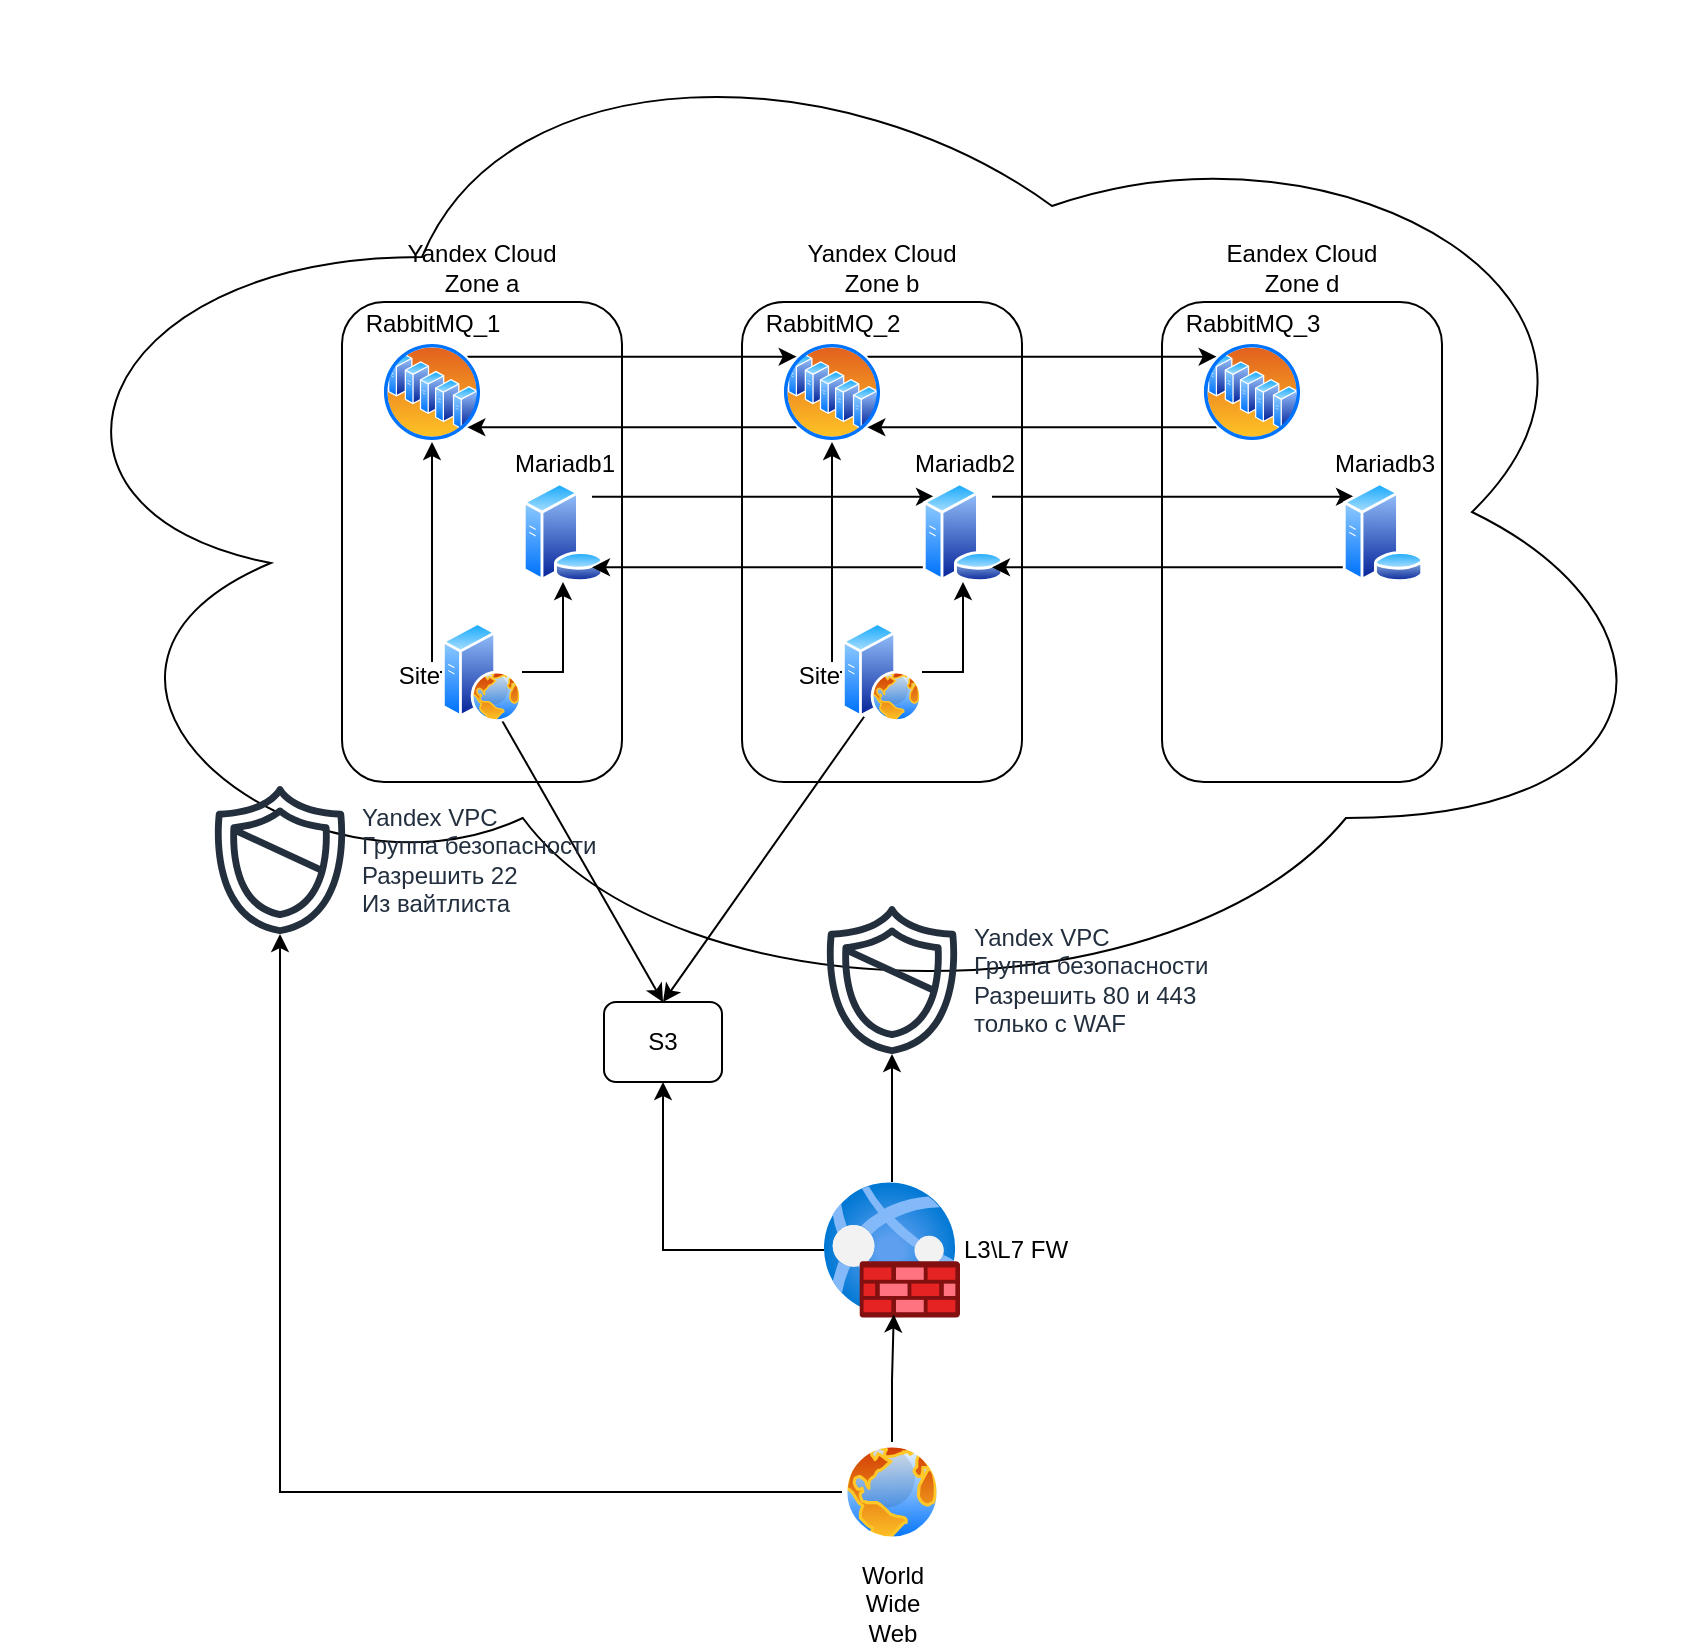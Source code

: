 <mxfile version="26.2.13">
  <diagram name="Page-1" id="VlWO9vf8GBHtBqB5PU-0">
    <mxGraphModel dx="1839" dy="1026" grid="1" gridSize="10" guides="1" tooltips="1" connect="1" arrows="1" fold="1" page="1" pageScale="1" pageWidth="850" pageHeight="1100" math="0" shadow="0">
      <root>
        <mxCell id="0" />
        <mxCell id="1" parent="0" />
        <mxCell id="oGJRKOSpeTlSGlVj1QDc-28" value="" style="ellipse;shape=cloud;whiteSpace=wrap;html=1;" vertex="1" parent="1">
          <mxGeometry x="10" y="100" width="840" height="510" as="geometry" />
        </mxCell>
        <mxCell id="oGJRKOSpeTlSGlVj1QDc-33" style="edgeStyle=orthogonalEdgeStyle;rounded=0;orthogonalLoop=1;jettySize=auto;html=1;exitX=0;exitY=0.5;exitDx=0;exitDy=0;" edge="1" parent="1" source="oGJRKOSpeTlSGlVj1QDc-1" target="oGJRKOSpeTlSGlVj1QDc-32">
          <mxGeometry relative="1" as="geometry" />
        </mxCell>
        <mxCell id="oGJRKOSpeTlSGlVj1QDc-1" value="&lt;div&gt;World&lt;/div&gt;&lt;div&gt;Wide&lt;/div&gt;&lt;div&gt;Web&lt;/div&gt;" style="image;aspect=fixed;perimeter=ellipsePerimeter;html=1;align=center;shadow=0;dashed=0;spacingTop=3;image=img/lib/active_directory/internet_globe.svg;" vertex="1" parent="1">
          <mxGeometry x="430" y="820" width="50" height="50" as="geometry" />
        </mxCell>
        <mxCell id="oGJRKOSpeTlSGlVj1QDc-30" style="edgeStyle=orthogonalEdgeStyle;rounded=0;orthogonalLoop=1;jettySize=auto;html=1;" edge="1" parent="1" source="oGJRKOSpeTlSGlVj1QDc-2" target="oGJRKOSpeTlSGlVj1QDc-29">
          <mxGeometry relative="1" as="geometry" />
        </mxCell>
        <mxCell id="oGJRKOSpeTlSGlVj1QDc-37" style="edgeStyle=orthogonalEdgeStyle;rounded=0;orthogonalLoop=1;jettySize=auto;html=1;entryX=0.5;entryY=1;entryDx=0;entryDy=0;" edge="1" parent="1" source="oGJRKOSpeTlSGlVj1QDc-2" target="oGJRKOSpeTlSGlVj1QDc-34">
          <mxGeometry relative="1" as="geometry" />
        </mxCell>
        <mxCell id="oGJRKOSpeTlSGlVj1QDc-2" value="L3\L7 FW" style="image;aspect=fixed;html=1;points=[];align=left;fontSize=12;image=img/lib/azure2/networking/Web_Application_Firewall_Policies_WAF.svg;labelPosition=right;verticalLabelPosition=middle;verticalAlign=middle;" vertex="1" parent="1">
          <mxGeometry x="421" y="690" width="68" height="68" as="geometry" />
        </mxCell>
        <mxCell id="oGJRKOSpeTlSGlVj1QDc-3" value="&lt;div&gt;Yandex Cloud&lt;/div&gt;&lt;div&gt;Zone a&lt;/div&gt;" style="rounded=1;whiteSpace=wrap;html=1;labelPosition=center;verticalLabelPosition=top;align=center;verticalAlign=bottom;" vertex="1" parent="1">
          <mxGeometry x="180" y="250" width="140" height="240" as="geometry" />
        </mxCell>
        <mxCell id="oGJRKOSpeTlSGlVj1QDc-4" value="&lt;div&gt;Yandex Cloud&lt;/div&gt;&lt;div&gt;Zone b&lt;/div&gt;" style="rounded=1;whiteSpace=wrap;html=1;labelPosition=center;verticalLabelPosition=top;align=center;verticalAlign=bottom;" vertex="1" parent="1">
          <mxGeometry x="380" y="250" width="140" height="240" as="geometry" />
        </mxCell>
        <mxCell id="oGJRKOSpeTlSGlVj1QDc-5" value="&lt;div&gt;Eandex Cloud&lt;/div&gt;&lt;div&gt;Zone d&lt;/div&gt;" style="rounded=1;whiteSpace=wrap;html=1;labelPosition=center;verticalLabelPosition=top;align=center;verticalAlign=bottom;" vertex="1" parent="1">
          <mxGeometry x="590" y="250" width="140" height="240" as="geometry" />
        </mxCell>
        <mxCell id="oGJRKOSpeTlSGlVj1QDc-11" style="edgeStyle=orthogonalEdgeStyle;rounded=0;orthogonalLoop=1;jettySize=auto;html=1;exitX=1;exitY=0;exitDx=0;exitDy=0;entryX=0;entryY=0;entryDx=0;entryDy=0;" edge="1" parent="1" source="oGJRKOSpeTlSGlVj1QDc-6" target="oGJRKOSpeTlSGlVj1QDc-7">
          <mxGeometry relative="1" as="geometry" />
        </mxCell>
        <mxCell id="oGJRKOSpeTlSGlVj1QDc-6" value="&lt;div&gt;RabbitMQ_1&lt;/div&gt;" style="image;aspect=fixed;perimeter=ellipsePerimeter;html=1;align=center;shadow=0;dashed=0;spacingTop=3;image=img/lib/active_directory/server_farm.svg;labelPosition=center;verticalLabelPosition=top;verticalAlign=bottom;" vertex="1" parent="1">
          <mxGeometry x="200" y="270" width="50" height="50" as="geometry" />
        </mxCell>
        <mxCell id="oGJRKOSpeTlSGlVj1QDc-9" style="edgeStyle=orthogonalEdgeStyle;rounded=0;orthogonalLoop=1;jettySize=auto;html=1;exitX=0;exitY=1;exitDx=0;exitDy=0;entryX=1;entryY=1;entryDx=0;entryDy=0;" edge="1" parent="1" source="oGJRKOSpeTlSGlVj1QDc-7" target="oGJRKOSpeTlSGlVj1QDc-6">
          <mxGeometry relative="1" as="geometry" />
        </mxCell>
        <mxCell id="oGJRKOSpeTlSGlVj1QDc-12" style="edgeStyle=orthogonalEdgeStyle;rounded=0;orthogonalLoop=1;jettySize=auto;html=1;exitX=1;exitY=0;exitDx=0;exitDy=0;entryX=0;entryY=0;entryDx=0;entryDy=0;" edge="1" parent="1" source="oGJRKOSpeTlSGlVj1QDc-7" target="oGJRKOSpeTlSGlVj1QDc-8">
          <mxGeometry relative="1" as="geometry" />
        </mxCell>
        <mxCell id="oGJRKOSpeTlSGlVj1QDc-7" value="&lt;div&gt;RabbitMQ_2&lt;/div&gt;" style="image;aspect=fixed;perimeter=ellipsePerimeter;html=1;align=center;shadow=0;dashed=0;spacingTop=3;image=img/lib/active_directory/server_farm.svg;labelPosition=center;verticalLabelPosition=top;verticalAlign=bottom;" vertex="1" parent="1">
          <mxGeometry x="400" y="270" width="50" height="50" as="geometry" />
        </mxCell>
        <mxCell id="oGJRKOSpeTlSGlVj1QDc-13" style="edgeStyle=orthogonalEdgeStyle;rounded=0;orthogonalLoop=1;jettySize=auto;html=1;exitX=0;exitY=1;exitDx=0;exitDy=0;entryX=1;entryY=1;entryDx=0;entryDy=0;" edge="1" parent="1" source="oGJRKOSpeTlSGlVj1QDc-8" target="oGJRKOSpeTlSGlVj1QDc-7">
          <mxGeometry relative="1" as="geometry" />
        </mxCell>
        <mxCell id="oGJRKOSpeTlSGlVj1QDc-8" value="&lt;div&gt;RabbitMQ_3&lt;/div&gt;" style="image;aspect=fixed;perimeter=ellipsePerimeter;html=1;align=center;shadow=0;dashed=0;spacingTop=3;image=img/lib/active_directory/server_farm.svg;labelPosition=center;verticalLabelPosition=top;verticalAlign=bottom;" vertex="1" parent="1">
          <mxGeometry x="610" y="270" width="50" height="50" as="geometry" />
        </mxCell>
        <mxCell id="oGJRKOSpeTlSGlVj1QDc-17" style="edgeStyle=orthogonalEdgeStyle;rounded=0;orthogonalLoop=1;jettySize=auto;html=1;exitX=1;exitY=0;exitDx=0;exitDy=0;entryX=0;entryY=0;entryDx=0;entryDy=0;" edge="1" parent="1" source="oGJRKOSpeTlSGlVj1QDc-14" target="oGJRKOSpeTlSGlVj1QDc-15">
          <mxGeometry relative="1" as="geometry" />
        </mxCell>
        <mxCell id="oGJRKOSpeTlSGlVj1QDc-14" value="&lt;div&gt;Mariadb1&lt;/div&gt;" style="image;aspect=fixed;perimeter=ellipsePerimeter;html=1;align=center;shadow=0;dashed=0;spacingTop=3;image=img/lib/active_directory/database_server.svg;labelPosition=center;verticalLabelPosition=top;verticalAlign=bottom;" vertex="1" parent="1">
          <mxGeometry x="270" y="340" width="41" height="50" as="geometry" />
        </mxCell>
        <mxCell id="oGJRKOSpeTlSGlVj1QDc-18" style="edgeStyle=orthogonalEdgeStyle;rounded=0;orthogonalLoop=1;jettySize=auto;html=1;exitX=1;exitY=0;exitDx=0;exitDy=0;entryX=0;entryY=0;entryDx=0;entryDy=0;" edge="1" parent="1" source="oGJRKOSpeTlSGlVj1QDc-15" target="oGJRKOSpeTlSGlVj1QDc-16">
          <mxGeometry relative="1" as="geometry" />
        </mxCell>
        <mxCell id="oGJRKOSpeTlSGlVj1QDc-20" style="edgeStyle=orthogonalEdgeStyle;rounded=0;orthogonalLoop=1;jettySize=auto;html=1;exitX=0;exitY=1;exitDx=0;exitDy=0;entryX=1;entryY=1;entryDx=0;entryDy=0;" edge="1" parent="1" source="oGJRKOSpeTlSGlVj1QDc-15" target="oGJRKOSpeTlSGlVj1QDc-14">
          <mxGeometry relative="1" as="geometry" />
        </mxCell>
        <mxCell id="oGJRKOSpeTlSGlVj1QDc-15" value="Mariadb2" style="image;aspect=fixed;perimeter=ellipsePerimeter;html=1;align=center;shadow=0;dashed=0;spacingTop=3;image=img/lib/active_directory/database_server.svg;labelPosition=center;verticalLabelPosition=top;verticalAlign=bottom;" vertex="1" parent="1">
          <mxGeometry x="470" y="340" width="41" height="50" as="geometry" />
        </mxCell>
        <mxCell id="oGJRKOSpeTlSGlVj1QDc-19" style="edgeStyle=orthogonalEdgeStyle;rounded=0;orthogonalLoop=1;jettySize=auto;html=1;exitX=0;exitY=1;exitDx=0;exitDy=0;entryX=1;entryY=1;entryDx=0;entryDy=0;" edge="1" parent="1" source="oGJRKOSpeTlSGlVj1QDc-16" target="oGJRKOSpeTlSGlVj1QDc-15">
          <mxGeometry relative="1" as="geometry" />
        </mxCell>
        <mxCell id="oGJRKOSpeTlSGlVj1QDc-16" value="Mariadb3" style="image;aspect=fixed;perimeter=ellipsePerimeter;html=1;align=center;shadow=0;dashed=0;spacingTop=3;image=img/lib/active_directory/database_server.svg;labelPosition=center;verticalLabelPosition=top;verticalAlign=bottom;" vertex="1" parent="1">
          <mxGeometry x="680" y="340" width="41" height="50" as="geometry" />
        </mxCell>
        <mxCell id="oGJRKOSpeTlSGlVj1QDc-25" style="edgeStyle=orthogonalEdgeStyle;rounded=0;orthogonalLoop=1;jettySize=auto;html=1;exitX=0;exitY=0.5;exitDx=0;exitDy=0;entryX=0.5;entryY=1;entryDx=0;entryDy=0;" edge="1" parent="1" source="oGJRKOSpeTlSGlVj1QDc-21" target="oGJRKOSpeTlSGlVj1QDc-6">
          <mxGeometry relative="1" as="geometry">
            <Array as="points">
              <mxPoint x="225" y="435" />
            </Array>
          </mxGeometry>
        </mxCell>
        <mxCell id="oGJRKOSpeTlSGlVj1QDc-27" style="edgeStyle=orthogonalEdgeStyle;rounded=0;orthogonalLoop=1;jettySize=auto;html=1;exitX=1;exitY=0.5;exitDx=0;exitDy=0;entryX=0.5;entryY=1;entryDx=0;entryDy=0;" edge="1" parent="1" source="oGJRKOSpeTlSGlVj1QDc-21" target="oGJRKOSpeTlSGlVj1QDc-14">
          <mxGeometry relative="1" as="geometry" />
        </mxCell>
        <mxCell id="oGJRKOSpeTlSGlVj1QDc-35" style="rounded=0;orthogonalLoop=1;jettySize=auto;html=1;exitX=0.75;exitY=1;exitDx=0;exitDy=0;entryX=0.5;entryY=0;entryDx=0;entryDy=0;" edge="1" parent="1" source="oGJRKOSpeTlSGlVj1QDc-21" target="oGJRKOSpeTlSGlVj1QDc-34">
          <mxGeometry relative="1" as="geometry" />
        </mxCell>
        <mxCell id="oGJRKOSpeTlSGlVj1QDc-21" value="Site" style="image;aspect=fixed;perimeter=ellipsePerimeter;html=1;align=right;shadow=0;dashed=0;spacingTop=3;image=img/lib/active_directory/web_server.svg;labelPosition=left;verticalLabelPosition=middle;verticalAlign=middle;" vertex="1" parent="1">
          <mxGeometry x="230" y="410" width="40" height="50" as="geometry" />
        </mxCell>
        <mxCell id="oGJRKOSpeTlSGlVj1QDc-24" style="edgeStyle=orthogonalEdgeStyle;rounded=0;orthogonalLoop=1;jettySize=auto;html=1;exitX=0;exitY=0.5;exitDx=0;exitDy=0;entryX=0.5;entryY=1;entryDx=0;entryDy=0;" edge="1" parent="1" source="oGJRKOSpeTlSGlVj1QDc-23" target="oGJRKOSpeTlSGlVj1QDc-7">
          <mxGeometry relative="1" as="geometry">
            <Array as="points">
              <mxPoint x="425" y="435" />
            </Array>
          </mxGeometry>
        </mxCell>
        <mxCell id="oGJRKOSpeTlSGlVj1QDc-26" style="edgeStyle=orthogonalEdgeStyle;rounded=0;orthogonalLoop=1;jettySize=auto;html=1;exitX=1;exitY=0.5;exitDx=0;exitDy=0;entryX=0.5;entryY=1;entryDx=0;entryDy=0;" edge="1" parent="1" source="oGJRKOSpeTlSGlVj1QDc-23" target="oGJRKOSpeTlSGlVj1QDc-15">
          <mxGeometry relative="1" as="geometry" />
        </mxCell>
        <mxCell id="oGJRKOSpeTlSGlVj1QDc-36" style="rounded=0;orthogonalLoop=1;jettySize=auto;html=1;exitX=0.25;exitY=1;exitDx=0;exitDy=0;entryX=0.5;entryY=0;entryDx=0;entryDy=0;" edge="1" parent="1" source="oGJRKOSpeTlSGlVj1QDc-23" target="oGJRKOSpeTlSGlVj1QDc-34">
          <mxGeometry relative="1" as="geometry" />
        </mxCell>
        <mxCell id="oGJRKOSpeTlSGlVj1QDc-23" value="Site" style="image;aspect=fixed;perimeter=ellipsePerimeter;html=1;align=right;shadow=0;dashed=0;spacingTop=3;image=img/lib/active_directory/web_server.svg;labelPosition=left;verticalLabelPosition=middle;verticalAlign=middle;" vertex="1" parent="1">
          <mxGeometry x="430" y="410" width="40" height="50" as="geometry" />
        </mxCell>
        <mxCell id="oGJRKOSpeTlSGlVj1QDc-29" value="&lt;div&gt;Yandex VPC&lt;/div&gt;&lt;div&gt;Группа безопасности&lt;/div&gt;&lt;div&gt;Разрешить 80 и 443&amp;nbsp;&lt;/div&gt;&lt;div&gt;только с WAF&lt;/div&gt;" style="sketch=0;outlineConnect=0;fontColor=#232F3E;gradientColor=none;fillColor=#232F3D;strokeColor=none;dashed=0;verticalLabelPosition=middle;verticalAlign=middle;align=left;html=1;fontSize=12;fontStyle=0;aspect=fixed;pointerEvents=1;shape=mxgraph.aws4.shield2;labelPosition=right;" vertex="1" parent="1">
          <mxGeometry x="416" y="550" width="78" height="78" as="geometry" />
        </mxCell>
        <mxCell id="oGJRKOSpeTlSGlVj1QDc-31" style="edgeStyle=orthogonalEdgeStyle;rounded=0;orthogonalLoop=1;jettySize=auto;html=1;exitX=0.5;exitY=0;exitDx=0;exitDy=0;entryX=0.513;entryY=0.974;entryDx=0;entryDy=0;entryPerimeter=0;" edge="1" parent="1" source="oGJRKOSpeTlSGlVj1QDc-1" target="oGJRKOSpeTlSGlVj1QDc-2">
          <mxGeometry relative="1" as="geometry" />
        </mxCell>
        <mxCell id="oGJRKOSpeTlSGlVj1QDc-32" value="&lt;div&gt;Yandex VPC&lt;/div&gt;&lt;div&gt;Группа безопасности&lt;/div&gt;&lt;div&gt;Разрешить 22&lt;/div&gt;&lt;div&gt;Из вайтлиста &lt;br&gt;&lt;/div&gt;" style="sketch=0;outlineConnect=0;fontColor=#232F3E;gradientColor=none;fillColor=#232F3D;strokeColor=none;dashed=0;verticalLabelPosition=middle;verticalAlign=middle;align=left;html=1;fontSize=12;fontStyle=0;aspect=fixed;pointerEvents=1;shape=mxgraph.aws4.shield2;labelPosition=right;" vertex="1" parent="1">
          <mxGeometry x="110" y="490" width="78" height="78" as="geometry" />
        </mxCell>
        <mxCell id="oGJRKOSpeTlSGlVj1QDc-34" value="S3" style="rounded=1;whiteSpace=wrap;html=1;" vertex="1" parent="1">
          <mxGeometry x="311" y="600" width="59" height="40" as="geometry" />
        </mxCell>
      </root>
    </mxGraphModel>
  </diagram>
</mxfile>
